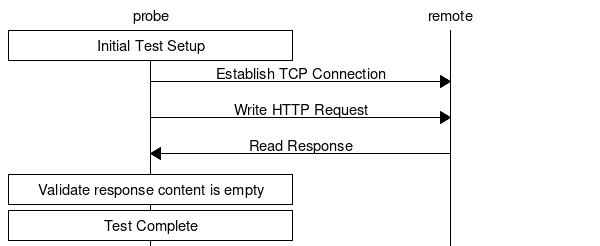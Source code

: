 msc {
  probe,remote;

  probe box probe [label="Initial Test Setup"];
  probe=>remote [ label = "Establish TCP Connection" ];
  probe=>remote [ label = "Write HTTP Request" ];
  probe<=remote [ label = "Read Response" ];
  probe box probe [label="Validate response content is empty"];
  probe box probe [label="Test Complete"];
}